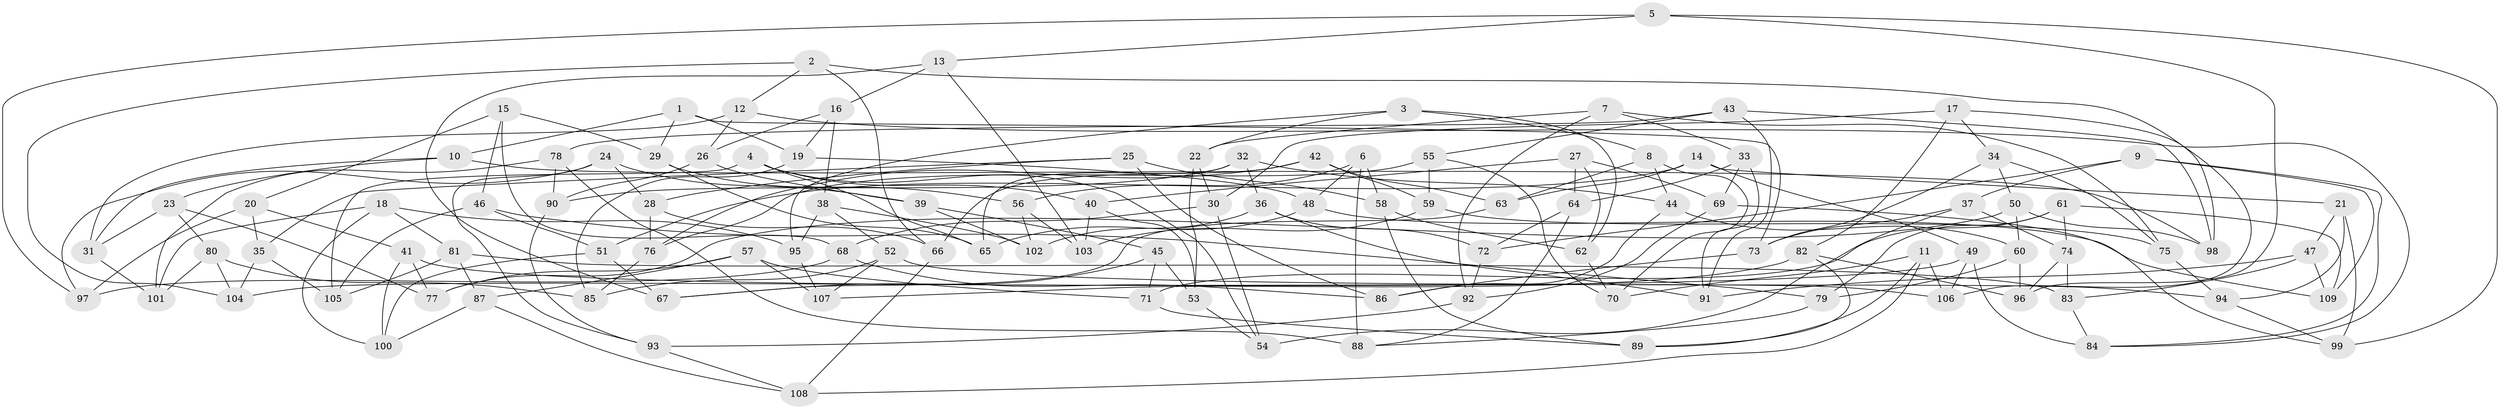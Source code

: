// Generated by graph-tools (version 1.1) at 2025/11/02/27/25 16:11:46]
// undirected, 109 vertices, 218 edges
graph export_dot {
graph [start="1"]
  node [color=gray90,style=filled];
  1;
  2;
  3;
  4;
  5;
  6;
  7;
  8;
  9;
  10;
  11;
  12;
  13;
  14;
  15;
  16;
  17;
  18;
  19;
  20;
  21;
  22;
  23;
  24;
  25;
  26;
  27;
  28;
  29;
  30;
  31;
  32;
  33;
  34;
  35;
  36;
  37;
  38;
  39;
  40;
  41;
  42;
  43;
  44;
  45;
  46;
  47;
  48;
  49;
  50;
  51;
  52;
  53;
  54;
  55;
  56;
  57;
  58;
  59;
  60;
  61;
  62;
  63;
  64;
  65;
  66;
  67;
  68;
  69;
  70;
  71;
  72;
  73;
  74;
  75;
  76;
  77;
  78;
  79;
  80;
  81;
  82;
  83;
  84;
  85;
  86;
  87;
  88;
  89;
  90;
  91;
  92;
  93;
  94;
  95;
  96;
  97;
  98;
  99;
  100;
  101;
  102;
  103;
  104;
  105;
  106;
  107;
  108;
  109;
  1 -- 73;
  1 -- 29;
  1 -- 19;
  1 -- 10;
  2 -- 66;
  2 -- 104;
  2 -- 12;
  2 -- 98;
  3 -- 62;
  3 -- 22;
  3 -- 8;
  3 -- 95;
  4 -- 40;
  4 -- 65;
  4 -- 105;
  4 -- 54;
  5 -- 97;
  5 -- 13;
  5 -- 96;
  5 -- 99;
  6 -- 48;
  6 -- 56;
  6 -- 88;
  6 -- 58;
  7 -- 22;
  7 -- 33;
  7 -- 92;
  7 -- 75;
  8 -- 44;
  8 -- 63;
  8 -- 70;
  9 -- 37;
  9 -- 72;
  9 -- 84;
  9 -- 109;
  10 -- 31;
  10 -- 23;
  10 -- 98;
  11 -- 106;
  11 -- 89;
  11 -- 70;
  11 -- 108;
  12 -- 84;
  12 -- 31;
  12 -- 26;
  13 -- 103;
  13 -- 16;
  13 -- 67;
  14 -- 49;
  14 -- 63;
  14 -- 21;
  14 -- 51;
  15 -- 46;
  15 -- 68;
  15 -- 29;
  15 -- 20;
  16 -- 38;
  16 -- 26;
  16 -- 19;
  17 -- 106;
  17 -- 34;
  17 -- 30;
  17 -- 82;
  18 -- 81;
  18 -- 101;
  18 -- 95;
  18 -- 100;
  19 -- 85;
  19 -- 48;
  20 -- 41;
  20 -- 97;
  20 -- 35;
  21 -- 99;
  21 -- 94;
  21 -- 47;
  22 -- 53;
  22 -- 30;
  23 -- 77;
  23 -- 31;
  23 -- 80;
  24 -- 39;
  24 -- 97;
  24 -- 28;
  24 -- 93;
  25 -- 86;
  25 -- 58;
  25 -- 35;
  25 -- 28;
  26 -- 90;
  26 -- 39;
  27 -- 64;
  27 -- 40;
  27 -- 69;
  27 -- 62;
  28 -- 66;
  28 -- 76;
  29 -- 56;
  29 -- 65;
  30 -- 68;
  30 -- 54;
  31 -- 101;
  32 -- 36;
  32 -- 44;
  32 -- 90;
  32 -- 65;
  33 -- 91;
  33 -- 64;
  33 -- 69;
  34 -- 73;
  34 -- 75;
  34 -- 50;
  35 -- 104;
  35 -- 105;
  36 -- 102;
  36 -- 72;
  36 -- 91;
  37 -- 54;
  37 -- 74;
  37 -- 73;
  38 -- 102;
  38 -- 95;
  38 -- 52;
  39 -- 45;
  39 -- 102;
  40 -- 53;
  40 -- 103;
  41 -- 77;
  41 -- 106;
  41 -- 100;
  42 -- 63;
  42 -- 59;
  42 -- 66;
  42 -- 76;
  43 -- 98;
  43 -- 55;
  43 -- 91;
  43 -- 78;
  44 -- 86;
  44 -- 60;
  45 -- 71;
  45 -- 67;
  45 -- 53;
  46 -- 51;
  46 -- 105;
  46 -- 79;
  47 -- 83;
  47 -- 91;
  47 -- 109;
  48 -- 109;
  48 -- 65;
  49 -- 104;
  49 -- 106;
  49 -- 84;
  50 -- 77;
  50 -- 98;
  50 -- 60;
  51 -- 100;
  51 -- 67;
  52 -- 85;
  52 -- 107;
  52 -- 94;
  53 -- 54;
  55 -- 59;
  55 -- 76;
  55 -- 70;
  56 -- 103;
  56 -- 102;
  57 -- 87;
  57 -- 71;
  57 -- 107;
  57 -- 77;
  58 -- 62;
  58 -- 89;
  59 -- 75;
  59 -- 103;
  60 -- 79;
  60 -- 96;
  61 -- 71;
  61 -- 74;
  61 -- 79;
  61 -- 109;
  62 -- 70;
  63 -- 67;
  64 -- 72;
  64 -- 88;
  66 -- 108;
  68 -- 97;
  68 -- 86;
  69 -- 99;
  69 -- 92;
  71 -- 89;
  72 -- 92;
  73 -- 86;
  74 -- 83;
  74 -- 96;
  75 -- 94;
  76 -- 85;
  78 -- 90;
  78 -- 101;
  78 -- 88;
  79 -- 88;
  80 -- 104;
  80 -- 101;
  80 -- 85;
  81 -- 87;
  81 -- 105;
  81 -- 83;
  82 -- 107;
  82 -- 96;
  82 -- 89;
  83 -- 84;
  87 -- 108;
  87 -- 100;
  90 -- 93;
  92 -- 93;
  93 -- 108;
  94 -- 99;
  95 -- 107;
}
